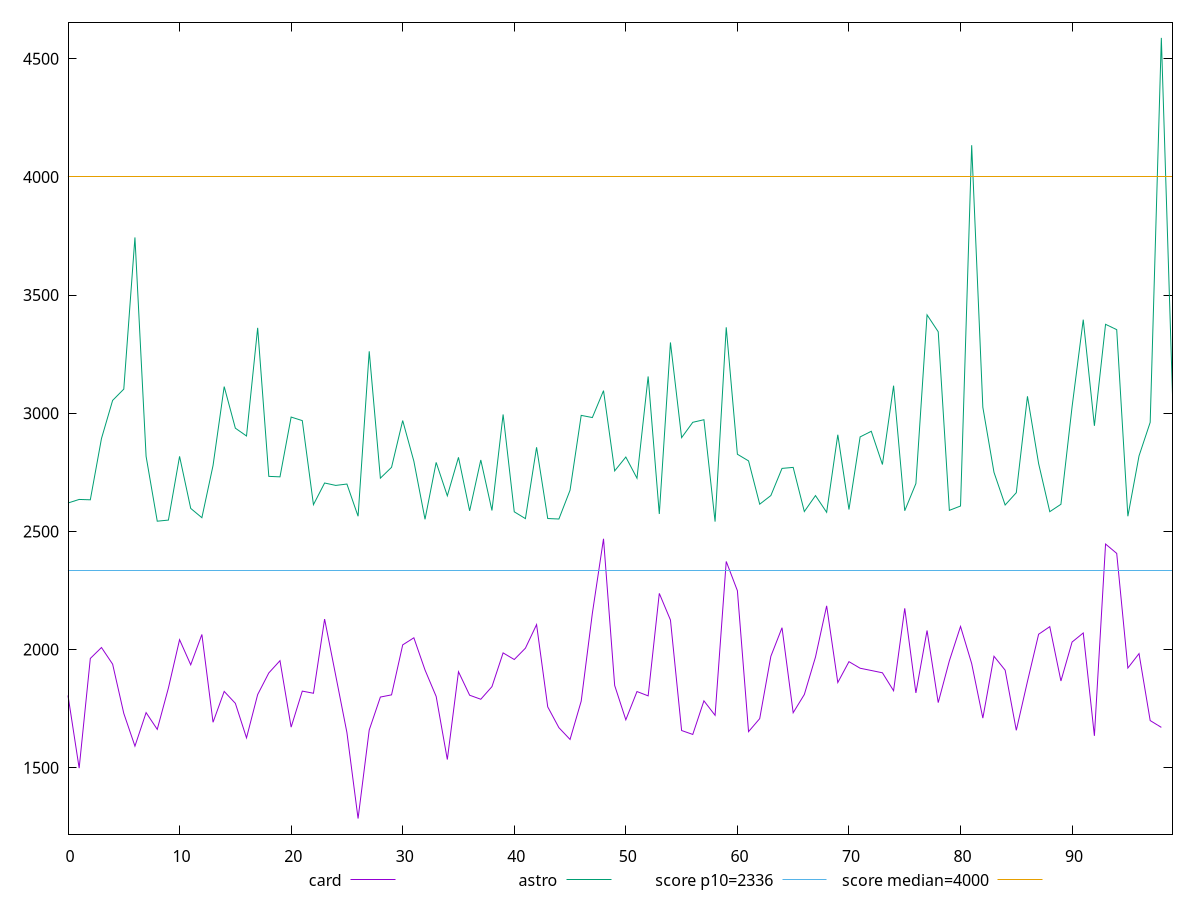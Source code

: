 reset

$card <<EOF
0 1805.6889999999999
1 1498.3520000000003
2 1962.4499999999998
3 2008.7615
4 1938.3700000000001
5 1730.024
6 1591.3579999999997
7 1733.2650000000003
8 1662.446
9 1837.4710000000002
10 2041.9055000000003
11 1935.65
12 2063.994
13 1692.3909999999996
14 1823.0024999999998
15 1772.5469999999998
16 1626.4139999999998
17 1809.6720000000005
18 1901.2139999999995
19 1953.0550000000003
20 1671.7920000000004
21 1824.29
22 1815.1840000000002
23 2129.0215
24 1889.5194999999999
25 1648.8960000000002
26 1285.1309999999999
27 1659.759
28 1799.1315000000004
29 1808.394
30 2019.884
31 2049.8775
32 1913.6550000000002
33 1801.7000000000003
34 1534.692
35 1906.295
36 1806.8799999999999
37 1789.791
38 1843.1675
39 1986.0290000000002
40 1957.9825
41 2005.955
42 2105.7084999999997
43 1757.618
44 1669.6080000000002
45 1619.7319999999997
46 1781.8379999999997
47 2153.4790000000003
48 2468.8275
49 1848.15
50 1702.9399999999998
51 1822.4250000000002
52 1804.1686500000003
53 2237.7690000000002
54 2125.1125
55 1657.516
56 1640.94
57 1783.1490000000001
58 1721.823
59 2372.97
60 2249.1075
61 1652.7209999999998
62 1707.8999999999999
63 1971.5900000000001
64 2092.525
65 1732.8494999999996
66 1809.92
67 1968.4866
68 2185.0924999999997
69 1860.65
70 1948.8929999999996
71 1921.1100000000001
72 1911.5425
73 1901.7780000000002
74 1825.8539999999998
75 2174.635
76 1816.5224999999998
77 2080.8015000000005
78 1775.592
79 1952.482
80 2097.8399999999997
81 1940.729
82 1710.0810000000001
83 1971.773
84 1912.8779999999997
85 1658.3759999999997
86 1865.2350000000001
87 2064.8925
88 2096.99
89 1867.1125000000002
90 2031.96
91 2070.2725
92 1634.964
93 2446.6175000000003
94 2406.9550000000004
95 1921.9450000000002
96 1982.9525
97 1699.6620000000003
98 1670.715
EOF

$astro <<EOF
0 2620.2690000000002
1 2635.306
2 2633.8059999999996
3 2893.004
4 3054.422
5 3102.169
6 3744.053
7 2817.532
8 2543.288
9 2547.988
10 2817.588
11 2597.442
12 2558.1139999999996
13 2778.862
14 3112.862
15 2936.828
16 2903.858
17 3361.4269999999997
18 2732.9530000000004
19 2730.942
20 2983.9670000000006
21 2968.9130000000005
22 2613.222
23 2704.902
24 2694.7070000000003
25 2700.5
26 2564.247
27 3262.0840000000003
28 2725.4199999999996
29 2771.201
30 2969.2430000000004
31 2797.175
32 2551.402
33 2792.085
34 2650.6749999999997
35 2813.491
36 2587.032
37 2802.426
38 2588.6389999999997
39 2994.99
40 2583.0209999999997
41 2554.221
42 2855.9970000000003
43 2554.5869999999995
44 2552.491
45 2674.2980000000002
46 2991.056
47 2981.8729999999996
48 3095.7070000000003
49 2756.1710000000003
50 2814.734
51 2725.0719999999997
52 3155.814
53 2573.749
54 3299.5719999999997
55 2896.8309999999997
56 2961.7439999999997
57 2972.6789999999996
58 2541.379
59 3363.677
60 2826.625
61 2798.438
62 2615.2270000000003
63 2651.814
64 2766.6899999999996
65 2770.968
66 2584.125
67 2651.642
68 2580.901
69 2909.2249999999995
70 2592.787
71 2899.902
72 2923.8179999999998
73 2783.1849999999995
74 3116.6899999999996
75 2587.514
76 2702.6440000000002
77 3416.3820000000005
78 3344.9084999999995
79 2589.1230000000005
80 2607.502
81 4134.174999999999
82 3025.399
83 2749.922
84 2611.798
85 2663.902
86 3071.737
87 2787.1839999999993
88 2583.5159999999996
89 2614.8320000000003
90 3027.649
91 3396.12
92 2946.792
93 3376.403
94 3353.723
95 2564.181
96 2819.555
97 2961.4980000000005
98 4588.346
99 3079.1129999999994
EOF

set key outside below
set xrange [0:99]
set yrange [1219.0666999999999:4654.4103]
set trange [1219.0666999999999:4654.4103]
set terminal svg size 640, 520 enhanced background rgb 'white'
set output "reports/report_00027_2021-02-24T12-40-31.850Z/first-contentful-paint/comparison/line/2_vs_3.svg"

plot $card title "card" with line, \
     $astro title "astro" with line, \
     2336 title "score p10=2336", \
     4000 title "score median=4000"

reset
